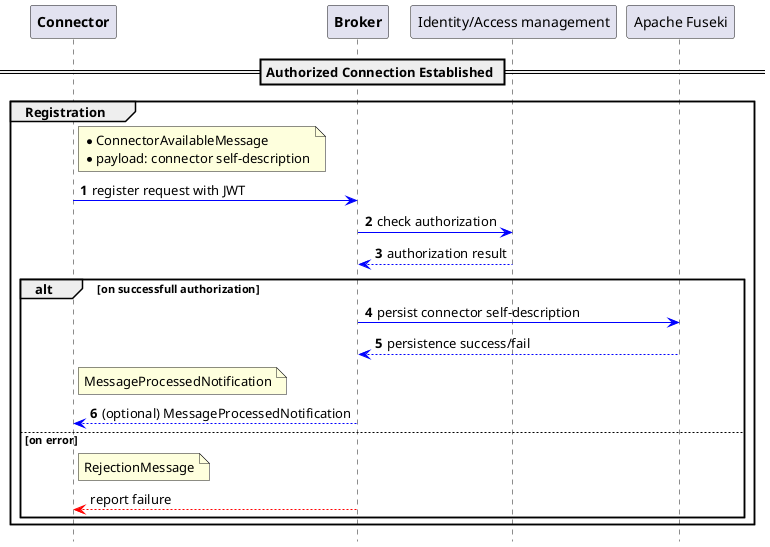 @startuml
participant "**Connector**" as C
participant "**Broker**" as B
participant "Identity/Access management" as K
participant "Apache Fuseki" as F

autonumber
hide footbox

== Authorized Connection Established ==

group Registration
    note right of C: *ConnectorAvailableMessage\n*payload: connector self-description
    C -[#blue]> B : register request with JWT

    B -[#blue]> K : check authorization
    K --[#blue]> B : authorization result

    alt on successfull authorization
        B -[#blue]> F : persist connector self-description
        F --[#blue]> B : persistence success/fail


        note right of C: MessageProcessedNotification
        B --[#blue]> C : (optional) MessageProcessedNotification

    else on error
        autonumber stop
        note right of C: RejectionMessage
        B --[#red]> C : report failure
    end
end

@enduml